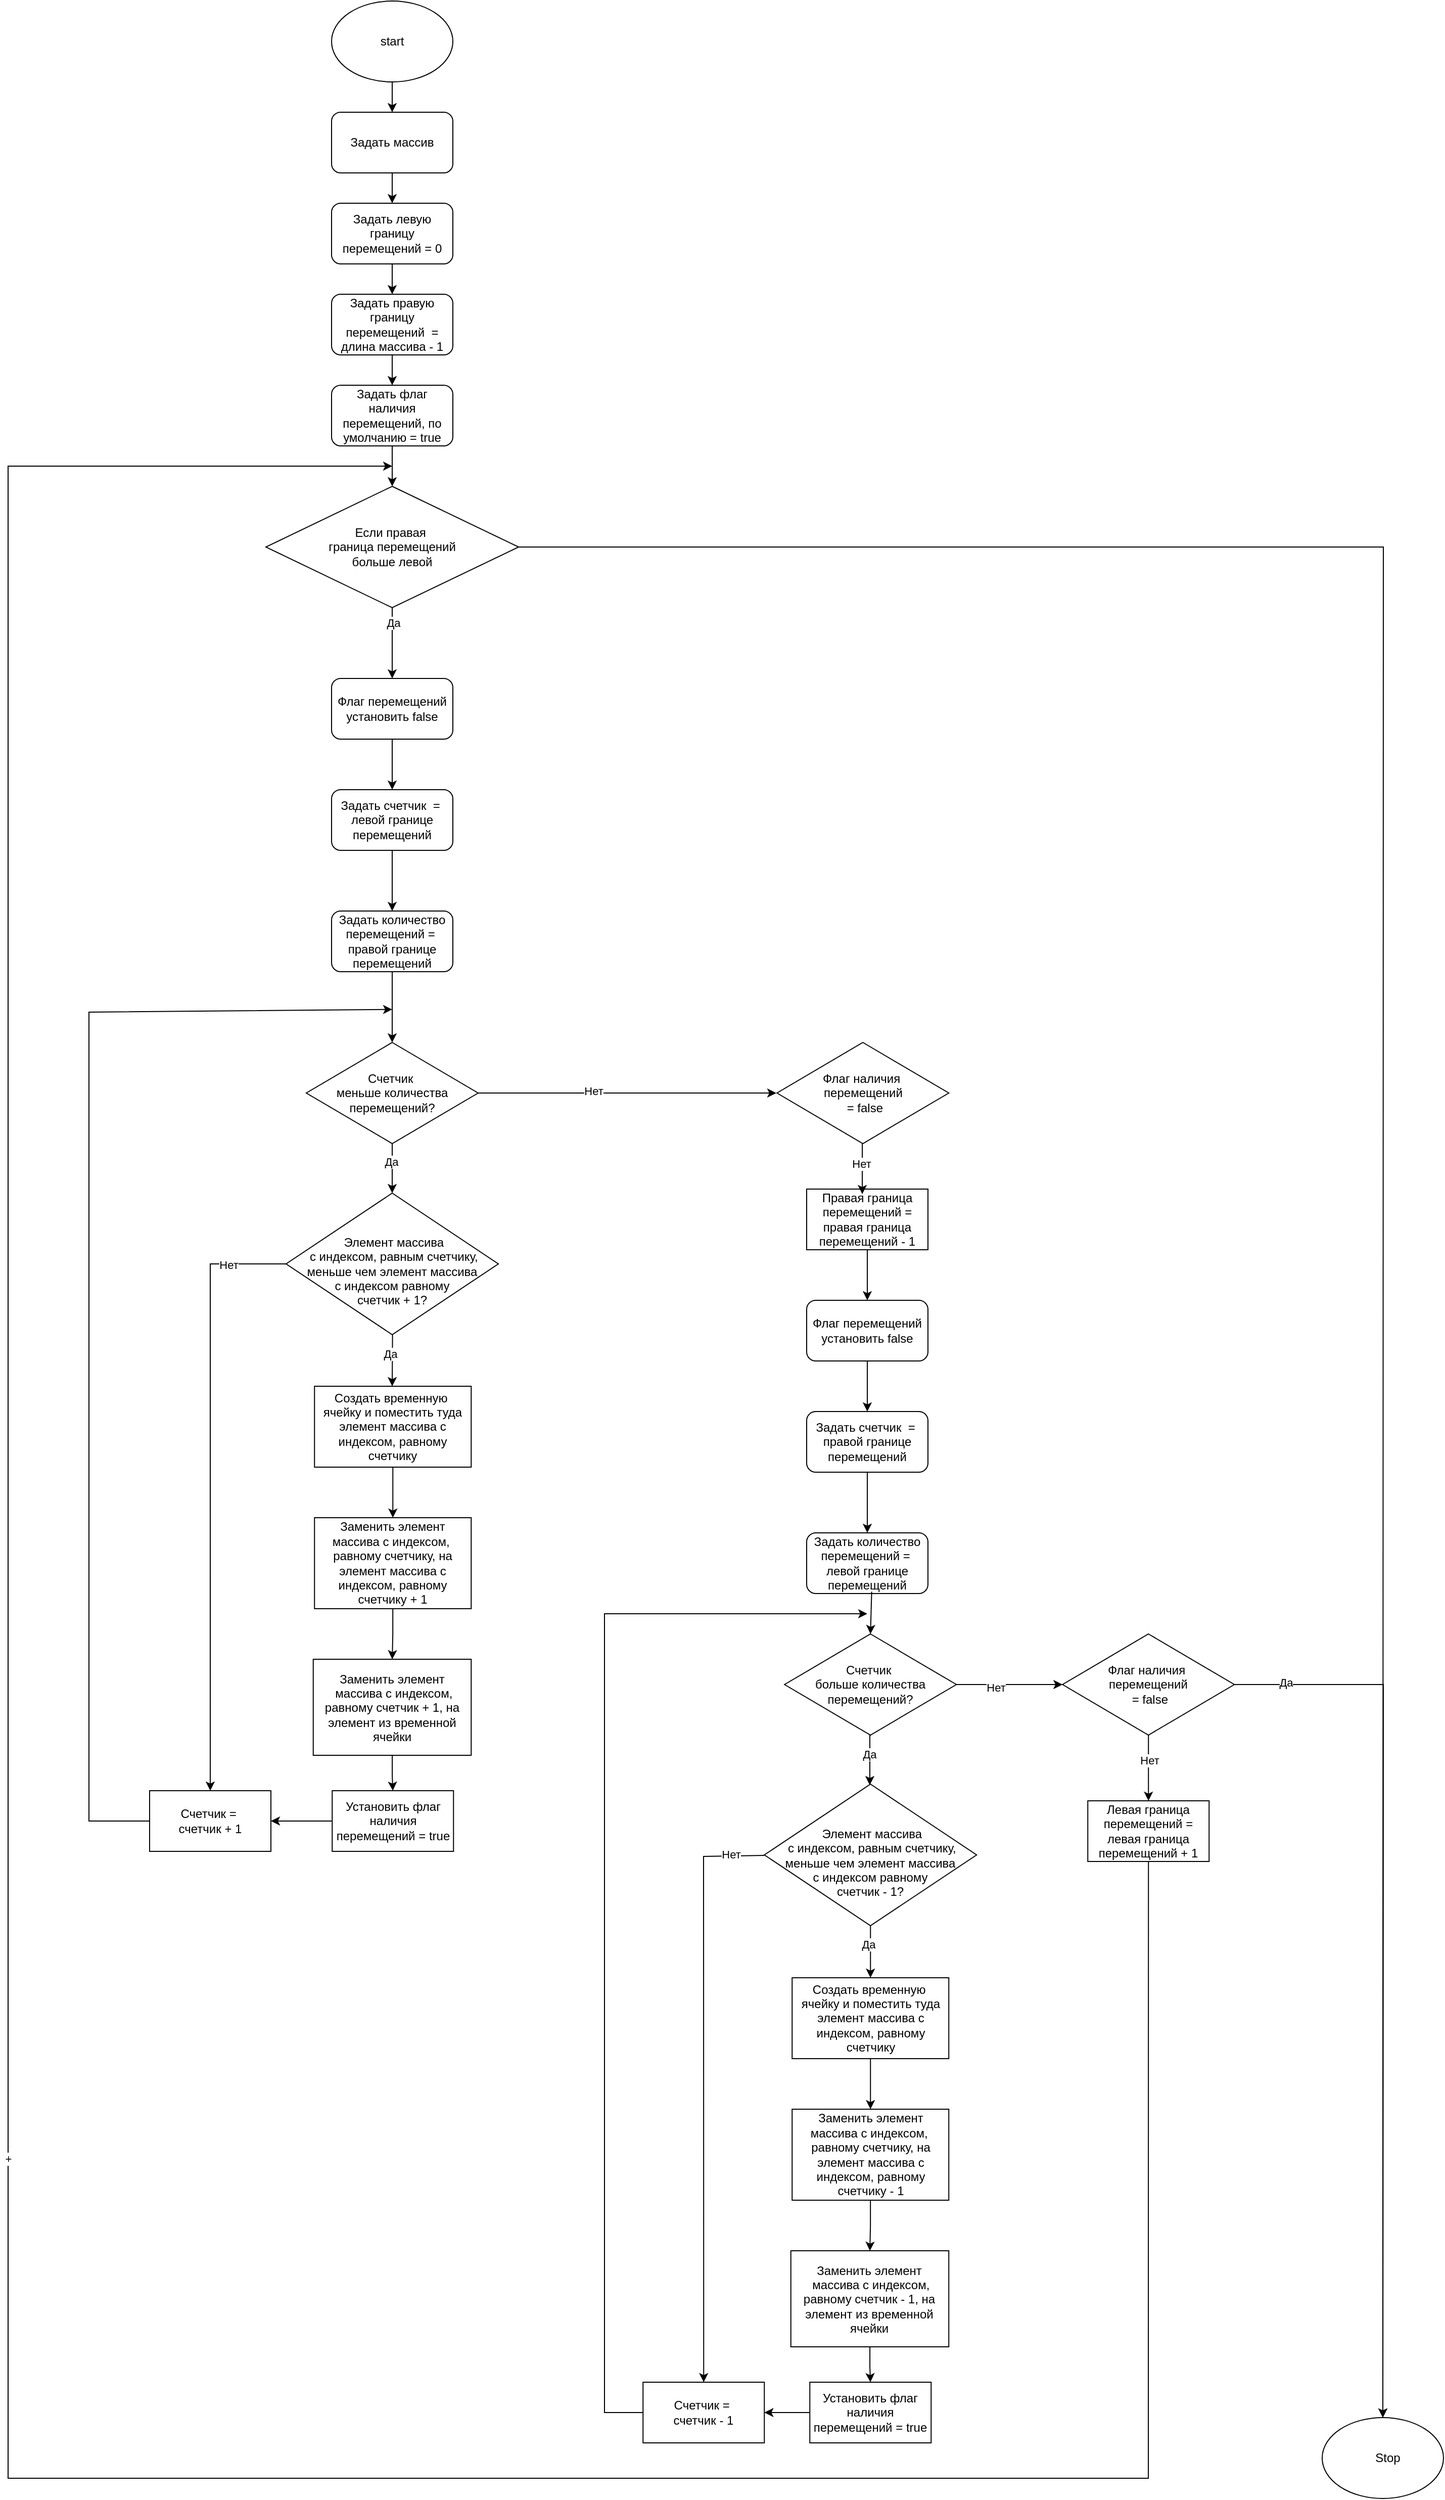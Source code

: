 <mxfile version="27.1.4">
  <diagram id="C5RBs43oDa-KdzZeNtuy" name="Page-1">
    <mxGraphModel dx="2564" dy="950" grid="1" gridSize="10" guides="1" tooltips="1" connect="1" arrows="1" fold="1" page="1" pageScale="1" pageWidth="827" pageHeight="1169" math="0" shadow="0">
      <root>
        <mxCell id="WIyWlLk6GJQsqaUBKTNV-0" />
        <mxCell id="WIyWlLk6GJQsqaUBKTNV-1" parent="WIyWlLk6GJQsqaUBKTNV-0" />
        <mxCell id="gfp63LvyVMhGW3rorWsU-0" value="start" style="ellipse;whiteSpace=wrap;html=1;" parent="WIyWlLk6GJQsqaUBKTNV-1" vertex="1">
          <mxGeometry x="310" y="40" width="120" height="80" as="geometry" />
        </mxCell>
        <mxCell id="gfp63LvyVMhGW3rorWsU-9" value="" style="edgeStyle=orthogonalEdgeStyle;rounded=0;orthogonalLoop=1;jettySize=auto;html=1;" parent="WIyWlLk6GJQsqaUBKTNV-1" source="gfp63LvyVMhGW3rorWsU-1" target="gfp63LvyVMhGW3rorWsU-4" edge="1">
          <mxGeometry relative="1" as="geometry" />
        </mxCell>
        <mxCell id="gfp63LvyVMhGW3rorWsU-1" value="Задать правую границу перемещений&amp;nbsp; = длина массива - 1" style="rounded=1;whiteSpace=wrap;html=1;" parent="WIyWlLk6GJQsqaUBKTNV-1" vertex="1">
          <mxGeometry x="310" y="330" width="120" height="60" as="geometry" />
        </mxCell>
        <mxCell id="gfp63LvyVMhGW3rorWsU-6" value="" style="edgeStyle=orthogonalEdgeStyle;rounded=0;orthogonalLoop=1;jettySize=auto;html=1;" parent="WIyWlLk6GJQsqaUBKTNV-1" source="gfp63LvyVMhGW3rorWsU-2" target="gfp63LvyVMhGW3rorWsU-3" edge="1">
          <mxGeometry relative="1" as="geometry" />
        </mxCell>
        <mxCell id="gfp63LvyVMhGW3rorWsU-2" value="Задать массив" style="rounded=1;whiteSpace=wrap;html=1;" parent="WIyWlLk6GJQsqaUBKTNV-1" vertex="1">
          <mxGeometry x="310" y="150" width="120" height="60" as="geometry" />
        </mxCell>
        <mxCell id="gfp63LvyVMhGW3rorWsU-8" value="" style="edgeStyle=orthogonalEdgeStyle;rounded=0;orthogonalLoop=1;jettySize=auto;html=1;" parent="WIyWlLk6GJQsqaUBKTNV-1" source="gfp63LvyVMhGW3rorWsU-3" target="gfp63LvyVMhGW3rorWsU-1" edge="1">
          <mxGeometry relative="1" as="geometry" />
        </mxCell>
        <mxCell id="gfp63LvyVMhGW3rorWsU-3" value="Задать левую границу перемещений = 0" style="rounded=1;whiteSpace=wrap;html=1;" parent="WIyWlLk6GJQsqaUBKTNV-1" vertex="1">
          <mxGeometry x="310" y="240" width="120" height="60" as="geometry" />
        </mxCell>
        <mxCell id="gfp63LvyVMhGW3rorWsU-4" value="Задать флаг наличия перемещений, по умолчанию = true" style="rounded=1;whiteSpace=wrap;html=1;" parent="WIyWlLk6GJQsqaUBKTNV-1" vertex="1">
          <mxGeometry x="310" y="420" width="120" height="60" as="geometry" />
        </mxCell>
        <mxCell id="gfp63LvyVMhGW3rorWsU-5" value="" style="endArrow=classic;html=1;rounded=0;exitX=0.5;exitY=1;exitDx=0;exitDy=0;entryX=0.5;entryY=0;entryDx=0;entryDy=0;" parent="WIyWlLk6GJQsqaUBKTNV-1" source="gfp63LvyVMhGW3rorWsU-0" target="gfp63LvyVMhGW3rorWsU-2" edge="1">
          <mxGeometry width="50" height="50" relative="1" as="geometry">
            <mxPoint x="390" y="320" as="sourcePoint" />
            <mxPoint x="440" y="270" as="targetPoint" />
          </mxGeometry>
        </mxCell>
        <mxCell id="tacyu3_ozz2BBdDtRD9w-12" value="" style="edgeStyle=orthogonalEdgeStyle;rounded=0;orthogonalLoop=1;jettySize=auto;html=1;" parent="WIyWlLk6GJQsqaUBKTNV-1" source="gfp63LvyVMhGW3rorWsU-10" target="tacyu3_ozz2BBdDtRD9w-11" edge="1">
          <mxGeometry relative="1" as="geometry" />
        </mxCell>
        <mxCell id="tacyu3_ozz2BBdDtRD9w-14" value="Да" style="edgeLabel;html=1;align=center;verticalAlign=middle;resizable=0;points=[];" parent="tacyu3_ozz2BBdDtRD9w-12" vertex="1" connectable="0">
          <mxGeometry x="-0.58" y="1" relative="1" as="geometry">
            <mxPoint as="offset" />
          </mxGeometry>
        </mxCell>
        <mxCell id="0VyIlZetMQkuFZgaHiZZ-38" value="" style="edgeStyle=orthogonalEdgeStyle;rounded=0;orthogonalLoop=1;jettySize=auto;html=1;" parent="WIyWlLk6GJQsqaUBKTNV-1" source="gfp63LvyVMhGW3rorWsU-10" edge="1">
          <mxGeometry relative="1" as="geometry">
            <mxPoint x="1350" y="2430" as="targetPoint" />
          </mxGeometry>
        </mxCell>
        <mxCell id="gfp63LvyVMhGW3rorWsU-10" value="Если правая&amp;nbsp;&lt;div&gt;граница перемещений&lt;div&gt;&amp;nbsp;больше левой&amp;nbsp;&lt;/div&gt;&lt;/div&gt;" style="rhombus;whiteSpace=wrap;html=1;" parent="WIyWlLk6GJQsqaUBKTNV-1" vertex="1">
          <mxGeometry x="245" y="520" width="250" height="120" as="geometry" />
        </mxCell>
        <mxCell id="gfp63LvyVMhGW3rorWsU-11" value="" style="endArrow=classic;html=1;rounded=0;exitX=0.5;exitY=1;exitDx=0;exitDy=0;entryX=0.5;entryY=0;entryDx=0;entryDy=0;" parent="WIyWlLk6GJQsqaUBKTNV-1" source="gfp63LvyVMhGW3rorWsU-4" target="gfp63LvyVMhGW3rorWsU-10" edge="1">
          <mxGeometry width="50" height="50" relative="1" as="geometry">
            <mxPoint x="390" y="610" as="sourcePoint" />
            <mxPoint x="440" y="560" as="targetPoint" />
          </mxGeometry>
        </mxCell>
        <mxCell id="tacyu3_ozz2BBdDtRD9w-6" value="" style="edgeStyle=orthogonalEdgeStyle;rounded=0;orthogonalLoop=1;jettySize=auto;html=1;" parent="WIyWlLk6GJQsqaUBKTNV-1" source="gfp63LvyVMhGW3rorWsU-13" target="gfp63LvyVMhGW3rorWsU-14" edge="1">
          <mxGeometry relative="1" as="geometry" />
        </mxCell>
        <mxCell id="gfp63LvyVMhGW3rorWsU-13" value="Задать счетчик&amp;nbsp; =&amp;nbsp; левой границе перемещений" style="rounded=1;whiteSpace=wrap;html=1;" parent="WIyWlLk6GJQsqaUBKTNV-1" vertex="1">
          <mxGeometry x="310" y="820" width="120" height="60" as="geometry" />
        </mxCell>
        <mxCell id="x1Og1Ffo0mNl0eoL6dnK-1" value="" style="edgeStyle=orthogonalEdgeStyle;rounded=0;orthogonalLoop=1;jettySize=auto;html=1;" parent="WIyWlLk6GJQsqaUBKTNV-1" source="gfp63LvyVMhGW3rorWsU-14" edge="1">
          <mxGeometry relative="1" as="geometry">
            <mxPoint x="370" y="1070" as="targetPoint" />
          </mxGeometry>
        </mxCell>
        <mxCell id="gfp63LvyVMhGW3rorWsU-14" value="Задать количество перемещений =&amp;nbsp;&lt;div&gt;правой границе перемещений&lt;/div&gt;" style="rounded=1;whiteSpace=wrap;html=1;" parent="WIyWlLk6GJQsqaUBKTNV-1" vertex="1">
          <mxGeometry x="310" y="940" width="120" height="60" as="geometry" />
        </mxCell>
        <mxCell id="tacyu3_ozz2BBdDtRD9w-11" value="Флаг перемещений установить false" style="rounded=1;whiteSpace=wrap;html=1;" parent="WIyWlLk6GJQsqaUBKTNV-1" vertex="1">
          <mxGeometry x="310" y="710" width="120" height="60" as="geometry" />
        </mxCell>
        <mxCell id="tacyu3_ozz2BBdDtRD9w-13" value="" style="endArrow=classic;html=1;rounded=0;exitX=0.5;exitY=1;exitDx=0;exitDy=0;entryX=0.5;entryY=0;entryDx=0;entryDy=0;" parent="WIyWlLk6GJQsqaUBKTNV-1" source="tacyu3_ozz2BBdDtRD9w-11" target="gfp63LvyVMhGW3rorWsU-13" edge="1">
          <mxGeometry width="50" height="50" relative="1" as="geometry">
            <mxPoint x="200" y="840" as="sourcePoint" />
            <mxPoint x="250" y="790" as="targetPoint" />
          </mxGeometry>
        </mxCell>
        <mxCell id="x1Og1Ffo0mNl0eoL6dnK-37" value="" style="edgeStyle=orthogonalEdgeStyle;rounded=0;orthogonalLoop=1;jettySize=auto;html=1;" parent="WIyWlLk6GJQsqaUBKTNV-1" source="x1Og1Ffo0mNl0eoL6dnK-2" target="x1Og1Ffo0mNl0eoL6dnK-10" edge="1">
          <mxGeometry relative="1" as="geometry" />
        </mxCell>
        <mxCell id="x1Og1Ffo0mNl0eoL6dnK-38" value="Да" style="edgeLabel;html=1;align=center;verticalAlign=middle;resizable=0;points=[];" parent="x1Og1Ffo0mNl0eoL6dnK-37" vertex="1" connectable="0">
          <mxGeometry x="-0.257" y="-1" relative="1" as="geometry">
            <mxPoint as="offset" />
          </mxGeometry>
        </mxCell>
        <mxCell id="x1Og1Ffo0mNl0eoL6dnK-2" value="Счетчик&amp;nbsp;&lt;div&gt;меньше количества перемещений?&lt;/div&gt;" style="rhombus;whiteSpace=wrap;html=1;" parent="WIyWlLk6GJQsqaUBKTNV-1" vertex="1">
          <mxGeometry x="285" y="1070" width="170" height="100" as="geometry" />
        </mxCell>
        <mxCell id="x1Og1Ffo0mNl0eoL6dnK-12" value="" style="edgeStyle=orthogonalEdgeStyle;rounded=0;orthogonalLoop=1;jettySize=auto;html=1;" parent="WIyWlLk6GJQsqaUBKTNV-1" edge="1">
          <mxGeometry relative="1" as="geometry">
            <mxPoint x="340" y="1329" as="sourcePoint" />
            <mxPoint x="370" y="1410" as="targetPoint" />
          </mxGeometry>
        </mxCell>
        <mxCell id="x1Og1Ffo0mNl0eoL6dnK-19" value="Да" style="edgeLabel;html=1;align=center;verticalAlign=middle;resizable=0;points=[];" parent="x1Og1Ffo0mNl0eoL6dnK-12" vertex="1" connectable="0">
          <mxGeometry x="-0.147" y="-3" relative="1" as="geometry">
            <mxPoint as="offset" />
          </mxGeometry>
        </mxCell>
        <mxCell id="x1Og1Ffo0mNl0eoL6dnK-31" value="Да" style="edgeLabel;html=1;align=center;verticalAlign=middle;resizable=0;points=[];" parent="x1Og1Ffo0mNl0eoL6dnK-12" vertex="1" connectable="0">
          <mxGeometry x="0.424" y="-2" relative="1" as="geometry">
            <mxPoint as="offset" />
          </mxGeometry>
        </mxCell>
        <mxCell id="0VyIlZetMQkuFZgaHiZZ-17" style="edgeStyle=orthogonalEdgeStyle;rounded=0;orthogonalLoop=1;jettySize=auto;html=1;entryX=0.5;entryY=0;entryDx=0;entryDy=0;" parent="WIyWlLk6GJQsqaUBKTNV-1" source="x1Og1Ffo0mNl0eoL6dnK-10" target="x1Og1Ffo0mNl0eoL6dnK-32" edge="1">
          <mxGeometry relative="1" as="geometry" />
        </mxCell>
        <mxCell id="0VyIlZetMQkuFZgaHiZZ-18" value="Нет" style="edgeLabel;html=1;align=center;verticalAlign=middle;resizable=0;points=[];" parent="0VyIlZetMQkuFZgaHiZZ-17" vertex="1" connectable="0">
          <mxGeometry x="-0.806" y="1" relative="1" as="geometry">
            <mxPoint x="1" as="offset" />
          </mxGeometry>
        </mxCell>
        <mxCell id="x1Og1Ffo0mNl0eoL6dnK-10" value="&lt;div&gt;&lt;br&gt;&lt;/div&gt;&amp;nbsp;Элемент массива&lt;div&gt;&amp;nbsp;с индексом, равным счетчику, меньше чем элемент массива&lt;/div&gt;&lt;div&gt;&amp;nbsp;с индексом равному&amp;nbsp;&lt;/div&gt;&lt;div&gt;счетчик + 1?&lt;/div&gt;" style="rhombus;whiteSpace=wrap;html=1;" parent="WIyWlLk6GJQsqaUBKTNV-1" vertex="1">
          <mxGeometry x="265" y="1219" width="210" height="140" as="geometry" />
        </mxCell>
        <mxCell id="x1Og1Ffo0mNl0eoL6dnK-14" value="" style="edgeStyle=orthogonalEdgeStyle;rounded=0;orthogonalLoop=1;jettySize=auto;html=1;" parent="WIyWlLk6GJQsqaUBKTNV-1" source="x1Og1Ffo0mNl0eoL6dnK-11" target="x1Og1Ffo0mNl0eoL6dnK-13" edge="1">
          <mxGeometry relative="1" as="geometry" />
        </mxCell>
        <mxCell id="x1Og1Ffo0mNl0eoL6dnK-11" value="Создать временную&amp;nbsp;&lt;div&gt;ячейку и поместить туда элемент массива с индексом, равному счетчику&lt;/div&gt;" style="whiteSpace=wrap;html=1;" parent="WIyWlLk6GJQsqaUBKTNV-1" vertex="1">
          <mxGeometry x="293.13" y="1410" width="155" height="80" as="geometry" />
        </mxCell>
        <mxCell id="x1Og1Ffo0mNl0eoL6dnK-16" value="" style="edgeStyle=orthogonalEdgeStyle;rounded=0;orthogonalLoop=1;jettySize=auto;html=1;" parent="WIyWlLk6GJQsqaUBKTNV-1" source="x1Og1Ffo0mNl0eoL6dnK-13" target="x1Og1Ffo0mNl0eoL6dnK-15" edge="1">
          <mxGeometry relative="1" as="geometry" />
        </mxCell>
        <mxCell id="x1Og1Ffo0mNl0eoL6dnK-13" value="Заменить элемент массива с индексом,&amp;nbsp; равному счетчику, на элемент массива с индексом, равному счетчику + 1" style="whiteSpace=wrap;html=1;" parent="WIyWlLk6GJQsqaUBKTNV-1" vertex="1">
          <mxGeometry x="293.13" y="1540" width="155" height="90" as="geometry" />
        </mxCell>
        <mxCell id="x1Og1Ffo0mNl0eoL6dnK-18" value="" style="edgeStyle=orthogonalEdgeStyle;rounded=0;orthogonalLoop=1;jettySize=auto;html=1;" parent="WIyWlLk6GJQsqaUBKTNV-1" source="x1Og1Ffo0mNl0eoL6dnK-15" target="x1Og1Ffo0mNl0eoL6dnK-17" edge="1">
          <mxGeometry relative="1" as="geometry" />
        </mxCell>
        <mxCell id="x1Og1Ffo0mNl0eoL6dnK-15" value="Заменить элемент&lt;div&gt;&amp;nbsp;массива с индексом, равному счетчик + 1, на элемент из временной ячейки&lt;/div&gt;" style="whiteSpace=wrap;html=1;" parent="WIyWlLk6GJQsqaUBKTNV-1" vertex="1">
          <mxGeometry x="291.88" y="1680" width="156.25" height="95" as="geometry" />
        </mxCell>
        <mxCell id="x1Og1Ffo0mNl0eoL6dnK-33" value="" style="edgeStyle=orthogonalEdgeStyle;rounded=0;orthogonalLoop=1;jettySize=auto;html=1;" parent="WIyWlLk6GJQsqaUBKTNV-1" source="x1Og1Ffo0mNl0eoL6dnK-17" target="x1Og1Ffo0mNl0eoL6dnK-32" edge="1">
          <mxGeometry relative="1" as="geometry" />
        </mxCell>
        <mxCell id="x1Og1Ffo0mNl0eoL6dnK-17" value="Установить флаг наличия перемещений = true" style="whiteSpace=wrap;html=1;" parent="WIyWlLk6GJQsqaUBKTNV-1" vertex="1">
          <mxGeometry x="310.635" y="1810" width="120" height="60" as="geometry" />
        </mxCell>
        <mxCell id="x1Og1Ffo0mNl0eoL6dnK-32" value="Счетчик =&amp;nbsp;&lt;div&gt;счетчик + 1&lt;/div&gt;" style="whiteSpace=wrap;html=1;" parent="WIyWlLk6GJQsqaUBKTNV-1" vertex="1">
          <mxGeometry x="129.995" y="1810" width="120" height="60" as="geometry" />
        </mxCell>
        <mxCell id="x1Og1Ffo0mNl0eoL6dnK-50" value="" style="edgeStyle=orthogonalEdgeStyle;rounded=0;orthogonalLoop=1;jettySize=auto;html=1;" parent="WIyWlLk6GJQsqaUBKTNV-1" source="x1Og1Ffo0mNl0eoL6dnK-41" target="x1Og1Ffo0mNl0eoL6dnK-48" edge="1">
          <mxGeometry relative="1" as="geometry" />
        </mxCell>
        <mxCell id="x1Og1Ffo0mNl0eoL6dnK-41" value="Правая граница перемещений = правая граница перемещений - 1" style="whiteSpace=wrap;html=1;" parent="WIyWlLk6GJQsqaUBKTNV-1" vertex="1">
          <mxGeometry x="780" y="1215" width="120" height="60" as="geometry" />
        </mxCell>
        <mxCell id="x1Og1Ffo0mNl0eoL6dnK-45" value="" style="edgeStyle=orthogonalEdgeStyle;rounded=0;orthogonalLoop=1;jettySize=auto;html=1;" parent="WIyWlLk6GJQsqaUBKTNV-1" source="x1Og1Ffo0mNl0eoL6dnK-46" target="x1Og1Ffo0mNl0eoL6dnK-47" edge="1">
          <mxGeometry relative="1" as="geometry" />
        </mxCell>
        <mxCell id="x1Og1Ffo0mNl0eoL6dnK-46" value="Задать счетчик&amp;nbsp; =&amp;nbsp; правой границе перемещений" style="rounded=1;whiteSpace=wrap;html=1;" parent="WIyWlLk6GJQsqaUBKTNV-1" vertex="1">
          <mxGeometry x="780" y="1435" width="120" height="60" as="geometry" />
        </mxCell>
        <mxCell id="x1Og1Ffo0mNl0eoL6dnK-47" value="Задать количество перемещений =&amp;nbsp;&lt;div&gt;левой границе перемещений&lt;/div&gt;" style="rounded=1;whiteSpace=wrap;html=1;" parent="WIyWlLk6GJQsqaUBKTNV-1" vertex="1">
          <mxGeometry x="780" y="1555" width="120" height="60" as="geometry" />
        </mxCell>
        <mxCell id="x1Og1Ffo0mNl0eoL6dnK-48" value="Флаг перемещений установить false" style="rounded=1;whiteSpace=wrap;html=1;" parent="WIyWlLk6GJQsqaUBKTNV-1" vertex="1">
          <mxGeometry x="780" y="1325" width="120" height="60" as="geometry" />
        </mxCell>
        <mxCell id="x1Og1Ffo0mNl0eoL6dnK-49" value="" style="endArrow=classic;html=1;rounded=0;exitX=0.5;exitY=1;exitDx=0;exitDy=0;entryX=0.5;entryY=0;entryDx=0;entryDy=0;" parent="WIyWlLk6GJQsqaUBKTNV-1" source="x1Og1Ffo0mNl0eoL6dnK-48" target="x1Og1Ffo0mNl0eoL6dnK-46" edge="1">
          <mxGeometry width="50" height="50" relative="1" as="geometry">
            <mxPoint x="670" y="1455" as="sourcePoint" />
            <mxPoint x="720" y="1405" as="targetPoint" />
          </mxGeometry>
        </mxCell>
        <mxCell id="x1Og1Ffo0mNl0eoL6dnK-51" value="" style="edgeStyle=orthogonalEdgeStyle;rounded=0;orthogonalLoop=1;jettySize=auto;html=1;" parent="WIyWlLk6GJQsqaUBKTNV-1" edge="1">
          <mxGeometry relative="1" as="geometry">
            <mxPoint x="842.5" y="1755" as="sourcePoint" />
            <Array as="points">
              <mxPoint x="843" y="1795" />
              <mxPoint x="843" y="1795" />
            </Array>
            <mxPoint x="842.4" y="1804.487" as="targetPoint" />
          </mxGeometry>
        </mxCell>
        <mxCell id="x1Og1Ffo0mNl0eoL6dnK-52" value="Да" style="edgeLabel;html=1;align=center;verticalAlign=middle;resizable=0;points=[];" parent="x1Og1Ffo0mNl0eoL6dnK-51" vertex="1" connectable="0">
          <mxGeometry x="-0.257" y="-1" relative="1" as="geometry">
            <mxPoint as="offset" />
          </mxGeometry>
        </mxCell>
        <mxCell id="0VyIlZetMQkuFZgaHiZZ-13" value="" style="edgeStyle=orthogonalEdgeStyle;rounded=0;orthogonalLoop=1;jettySize=auto;html=1;" parent="WIyWlLk6GJQsqaUBKTNV-1" source="x1Og1Ffo0mNl0eoL6dnK-53" edge="1">
          <mxGeometry relative="1" as="geometry">
            <mxPoint x="1033.13" y="1705" as="targetPoint" />
          </mxGeometry>
        </mxCell>
        <mxCell id="0VyIlZetMQkuFZgaHiZZ-28" value="Нет" style="edgeLabel;html=1;align=center;verticalAlign=middle;resizable=0;points=[];" parent="0VyIlZetMQkuFZgaHiZZ-13" vertex="1" connectable="0">
          <mxGeometry x="-0.268" y="-3" relative="1" as="geometry">
            <mxPoint as="offset" />
          </mxGeometry>
        </mxCell>
        <mxCell id="x1Og1Ffo0mNl0eoL6dnK-53" value="Счетчик&amp;nbsp;&lt;div&gt;больше количества перемещений?&lt;/div&gt;" style="rhombus;whiteSpace=wrap;html=1;" parent="WIyWlLk6GJQsqaUBKTNV-1" vertex="1">
          <mxGeometry x="758.13" y="1655" width="170" height="100" as="geometry" />
        </mxCell>
        <mxCell id="0VyIlZetMQkuFZgaHiZZ-10" value="" style="edgeStyle=orthogonalEdgeStyle;rounded=0;orthogonalLoop=1;jettySize=auto;html=1;" parent="WIyWlLk6GJQsqaUBKTNV-1" source="x1Og1Ffo0mNl0eoL6dnK-57" target="x1Og1Ffo0mNl0eoL6dnK-59" edge="1">
          <mxGeometry relative="1" as="geometry" />
        </mxCell>
        <mxCell id="0VyIlZetMQkuFZgaHiZZ-11" value="Да" style="edgeLabel;html=1;align=center;verticalAlign=middle;resizable=0;points=[];" parent="0VyIlZetMQkuFZgaHiZZ-10" vertex="1" connectable="0">
          <mxGeometry x="-0.277" y="-2" relative="1" as="geometry">
            <mxPoint as="offset" />
          </mxGeometry>
        </mxCell>
        <mxCell id="x1Og1Ffo0mNl0eoL6dnK-57" value="&lt;div&gt;&lt;br&gt;&lt;/div&gt;&amp;nbsp;Элемент массива&lt;div&gt;&amp;nbsp;с индексом, равным счетчику, меньше чем элемент массива&lt;/div&gt;&lt;div&gt;&amp;nbsp;с индексом равному&amp;nbsp;&lt;/div&gt;&lt;div&gt;счетчик - 1?&lt;/div&gt;" style="rhombus;whiteSpace=wrap;html=1;" parent="WIyWlLk6GJQsqaUBKTNV-1" vertex="1">
          <mxGeometry x="738.14" y="1803.5" width="210" height="140" as="geometry" />
        </mxCell>
        <mxCell id="x1Og1Ffo0mNl0eoL6dnK-58" value="" style="edgeStyle=orthogonalEdgeStyle;rounded=0;orthogonalLoop=1;jettySize=auto;html=1;" parent="WIyWlLk6GJQsqaUBKTNV-1" source="x1Og1Ffo0mNl0eoL6dnK-59" target="x1Og1Ffo0mNl0eoL6dnK-61" edge="1">
          <mxGeometry relative="1" as="geometry" />
        </mxCell>
        <mxCell id="x1Og1Ffo0mNl0eoL6dnK-59" value="Создать временную&amp;nbsp;&lt;div&gt;ячейку и поместить туда элемент массива с индексом, равному счетчику&lt;/div&gt;" style="whiteSpace=wrap;html=1;" parent="WIyWlLk6GJQsqaUBKTNV-1" vertex="1">
          <mxGeometry x="765.63" y="1995" width="155" height="80" as="geometry" />
        </mxCell>
        <mxCell id="x1Og1Ffo0mNl0eoL6dnK-60" value="" style="edgeStyle=orthogonalEdgeStyle;rounded=0;orthogonalLoop=1;jettySize=auto;html=1;" parent="WIyWlLk6GJQsqaUBKTNV-1" source="x1Og1Ffo0mNl0eoL6dnK-61" target="x1Og1Ffo0mNl0eoL6dnK-63" edge="1">
          <mxGeometry relative="1" as="geometry" />
        </mxCell>
        <mxCell id="x1Og1Ffo0mNl0eoL6dnK-61" value="Заменить элемент массива с индексом,&amp;nbsp; равному счетчику, на элемент массива с индексом, равному счетчику - 1" style="whiteSpace=wrap;html=1;" parent="WIyWlLk6GJQsqaUBKTNV-1" vertex="1">
          <mxGeometry x="765.63" y="2125" width="155" height="90" as="geometry" />
        </mxCell>
        <mxCell id="x1Og1Ffo0mNl0eoL6dnK-62" value="" style="edgeStyle=orthogonalEdgeStyle;rounded=0;orthogonalLoop=1;jettySize=auto;html=1;" parent="WIyWlLk6GJQsqaUBKTNV-1" source="x1Og1Ffo0mNl0eoL6dnK-63" target="x1Og1Ffo0mNl0eoL6dnK-65" edge="1">
          <mxGeometry relative="1" as="geometry" />
        </mxCell>
        <mxCell id="x1Og1Ffo0mNl0eoL6dnK-63" value="Заменить элемент&lt;div&gt;&amp;nbsp;массива с индексом, равному счетчик - 1, на элемент из временной ячейки&lt;/div&gt;" style="whiteSpace=wrap;html=1;" parent="WIyWlLk6GJQsqaUBKTNV-1" vertex="1">
          <mxGeometry x="764.38" y="2265" width="156.25" height="95" as="geometry" />
        </mxCell>
        <mxCell id="x1Og1Ffo0mNl0eoL6dnK-64" value="" style="edgeStyle=orthogonalEdgeStyle;rounded=0;orthogonalLoop=1;jettySize=auto;html=1;" parent="WIyWlLk6GJQsqaUBKTNV-1" source="x1Og1Ffo0mNl0eoL6dnK-65" target="x1Og1Ffo0mNl0eoL6dnK-66" edge="1">
          <mxGeometry relative="1" as="geometry" />
        </mxCell>
        <mxCell id="x1Og1Ffo0mNl0eoL6dnK-65" value="Установить флаг наличия перемещений = true" style="whiteSpace=wrap;html=1;" parent="WIyWlLk6GJQsqaUBKTNV-1" vertex="1">
          <mxGeometry x="783.135" y="2395" width="120" height="60" as="geometry" />
        </mxCell>
        <mxCell id="x1Og1Ffo0mNl0eoL6dnK-66" value="Счетчик =&amp;nbsp;&lt;div&gt;счетчик - 1&lt;/div&gt;" style="whiteSpace=wrap;html=1;" parent="WIyWlLk6GJQsqaUBKTNV-1" vertex="1">
          <mxGeometry x="618.135" y="2395" width="120" height="60" as="geometry" />
        </mxCell>
        <mxCell id="x1Og1Ffo0mNl0eoL6dnK-74" value="" style="endArrow=classic;html=1;rounded=0;entryX=0.5;entryY=0;entryDx=0;entryDy=0;exitX=0.536;exitY=0.971;exitDx=0;exitDy=0;exitPerimeter=0;" parent="WIyWlLk6GJQsqaUBKTNV-1" source="x1Og1Ffo0mNl0eoL6dnK-47" target="x1Og1Ffo0mNl0eoL6dnK-53" edge="1">
          <mxGeometry width="50" height="50" relative="1" as="geometry">
            <mxPoint x="860" y="1735" as="sourcePoint" />
            <mxPoint x="910" y="1685" as="targetPoint" />
          </mxGeometry>
        </mxCell>
        <mxCell id="0VyIlZetMQkuFZgaHiZZ-5" value="" style="endArrow=classic;html=1;rounded=0;exitX=0;exitY=0.5;exitDx=0;exitDy=0;entryX=0.5;entryY=0;entryDx=0;entryDy=0;" parent="WIyWlLk6GJQsqaUBKTNV-1" target="x1Og1Ffo0mNl0eoL6dnK-66" edge="1">
          <mxGeometry width="50" height="50" relative="1" as="geometry">
            <mxPoint x="738.13" y="1874" as="sourcePoint" />
            <mxPoint x="1060" y="2095" as="targetPoint" />
            <Array as="points">
              <mxPoint x="678" y="1875" />
            </Array>
          </mxGeometry>
        </mxCell>
        <mxCell id="0VyIlZetMQkuFZgaHiZZ-6" value="Нет" style="edgeLabel;html=1;align=center;verticalAlign=middle;resizable=0;points=[];" parent="0VyIlZetMQkuFZgaHiZZ-5" vertex="1" connectable="0">
          <mxGeometry x="-0.885" y="-2" relative="1" as="geometry">
            <mxPoint as="offset" />
          </mxGeometry>
        </mxCell>
        <mxCell id="0VyIlZetMQkuFZgaHiZZ-7" value="" style="endArrow=classic;html=1;rounded=0;exitX=0;exitY=0.5;exitDx=0;exitDy=0;" parent="WIyWlLk6GJQsqaUBKTNV-1" source="x1Og1Ffo0mNl0eoL6dnK-66" edge="1">
          <mxGeometry width="50" height="50" relative="1" as="geometry">
            <mxPoint x="1010" y="2145" as="sourcePoint" />
            <mxPoint x="840" y="1635" as="targetPoint" />
            <Array as="points">
              <mxPoint x="580" y="2425" />
              <mxPoint x="580" y="1635" />
            </Array>
          </mxGeometry>
        </mxCell>
        <mxCell id="0VyIlZetMQkuFZgaHiZZ-19" value="" style="endArrow=classic;html=1;rounded=0;exitX=0;exitY=0.5;exitDx=0;exitDy=0;" parent="WIyWlLk6GJQsqaUBKTNV-1" source="x1Og1Ffo0mNl0eoL6dnK-32" edge="1">
          <mxGeometry width="50" height="50" relative="1" as="geometry">
            <mxPoint x="460" y="1500" as="sourcePoint" />
            <mxPoint x="370" y="1037.333" as="targetPoint" />
            <Array as="points">
              <mxPoint x="70" y="1840" />
              <mxPoint x="70" y="1040" />
            </Array>
          </mxGeometry>
        </mxCell>
        <mxCell id="0VyIlZetMQkuFZgaHiZZ-21" value="Флаг наличия&amp;nbsp;&lt;div&gt;перемещений&lt;/div&gt;&lt;div&gt;&amp;nbsp;= false&lt;/div&gt;" style="rhombus;whiteSpace=wrap;html=1;" parent="WIyWlLk6GJQsqaUBKTNV-1" vertex="1">
          <mxGeometry x="750.63" y="1070" width="170" height="100" as="geometry" />
        </mxCell>
        <mxCell id="0VyIlZetMQkuFZgaHiZZ-22" value="" style="endArrow=classic;html=1;rounded=0;exitX=1;exitY=0.5;exitDx=0;exitDy=0;" parent="WIyWlLk6GJQsqaUBKTNV-1" source="x1Og1Ffo0mNl0eoL6dnK-2" edge="1">
          <mxGeometry width="50" height="50" relative="1" as="geometry">
            <mxPoint x="780" y="1030" as="sourcePoint" />
            <mxPoint x="750" y="1120" as="targetPoint" />
          </mxGeometry>
        </mxCell>
        <mxCell id="0VyIlZetMQkuFZgaHiZZ-23" value="Нет" style="edgeLabel;html=1;align=center;verticalAlign=middle;resizable=0;points=[];" parent="0VyIlZetMQkuFZgaHiZZ-22" vertex="1" connectable="0">
          <mxGeometry x="-0.226" y="2" relative="1" as="geometry">
            <mxPoint as="offset" />
          </mxGeometry>
        </mxCell>
        <mxCell id="0VyIlZetMQkuFZgaHiZZ-25" value="" style="edgeStyle=orthogonalEdgeStyle;rounded=0;orthogonalLoop=1;jettySize=auto;html=1;" parent="WIyWlLk6GJQsqaUBKTNV-1" edge="1">
          <mxGeometry relative="1" as="geometry">
            <mxPoint x="835.04" y="1170" as="sourcePoint" />
            <mxPoint x="835.04" y="1220" as="targetPoint" />
          </mxGeometry>
        </mxCell>
        <mxCell id="0VyIlZetMQkuFZgaHiZZ-26" value="Нет" style="edgeLabel;html=1;align=center;verticalAlign=middle;resizable=0;points=[];" parent="0VyIlZetMQkuFZgaHiZZ-25" vertex="1" connectable="0">
          <mxGeometry x="-0.2" y="-1" relative="1" as="geometry">
            <mxPoint as="offset" />
          </mxGeometry>
        </mxCell>
        <mxCell id="0VyIlZetMQkuFZgaHiZZ-30" value="" style="edgeStyle=orthogonalEdgeStyle;rounded=0;orthogonalLoop=1;jettySize=auto;html=1;" parent="WIyWlLk6GJQsqaUBKTNV-1" source="0VyIlZetMQkuFZgaHiZZ-27" target="0VyIlZetMQkuFZgaHiZZ-29" edge="1">
          <mxGeometry relative="1" as="geometry" />
        </mxCell>
        <mxCell id="0VyIlZetMQkuFZgaHiZZ-31" value="Нет" style="edgeLabel;html=1;align=center;verticalAlign=middle;resizable=0;points=[];" parent="0VyIlZetMQkuFZgaHiZZ-30" vertex="1" connectable="0">
          <mxGeometry x="-0.225" y="1" relative="1" as="geometry">
            <mxPoint as="offset" />
          </mxGeometry>
        </mxCell>
        <mxCell id="0VyIlZetMQkuFZgaHiZZ-34" value="" style="edgeStyle=orthogonalEdgeStyle;rounded=0;orthogonalLoop=1;jettySize=auto;html=1;" parent="WIyWlLk6GJQsqaUBKTNV-1" source="0VyIlZetMQkuFZgaHiZZ-27" edge="1">
          <mxGeometry relative="1" as="geometry">
            <mxPoint x="1350.0" y="2430" as="targetPoint" />
          </mxGeometry>
        </mxCell>
        <mxCell id="0VyIlZetMQkuFZgaHiZZ-39" value="Да" style="edgeLabel;html=1;align=center;verticalAlign=middle;resizable=0;points=[];" parent="0VyIlZetMQkuFZgaHiZZ-34" vertex="1" connectable="0">
          <mxGeometry x="-0.883" y="2" relative="1" as="geometry">
            <mxPoint as="offset" />
          </mxGeometry>
        </mxCell>
        <mxCell id="0VyIlZetMQkuFZgaHiZZ-27" value="Флаг наличия&amp;nbsp;&lt;div&gt;перемещений&lt;/div&gt;&lt;div&gt;&amp;nbsp;= false&lt;/div&gt;" style="rhombus;whiteSpace=wrap;html=1;" parent="WIyWlLk6GJQsqaUBKTNV-1" vertex="1">
          <mxGeometry x="1033.13" y="1655" width="170" height="100" as="geometry" />
        </mxCell>
        <mxCell id="0VyIlZetMQkuFZgaHiZZ-29" value="Левая граница перемещений = левая граница перемещений + 1" style="whiteSpace=wrap;html=1;" parent="WIyWlLk6GJQsqaUBKTNV-1" vertex="1">
          <mxGeometry x="1058.13" y="1820" width="120" height="60" as="geometry" />
        </mxCell>
        <mxCell id="0VyIlZetMQkuFZgaHiZZ-32" value="+" style="endArrow=classic;html=1;rounded=0;exitX=0.5;exitY=1;exitDx=0;exitDy=0;" parent="WIyWlLk6GJQsqaUBKTNV-1" source="0VyIlZetMQkuFZgaHiZZ-29" edge="1">
          <mxGeometry width="50" height="50" relative="1" as="geometry">
            <mxPoint x="1260" y="2920" as="sourcePoint" />
            <mxPoint x="370" y="500" as="targetPoint" />
            <Array as="points">
              <mxPoint x="1118" y="2490" />
              <mxPoint x="-10" y="2490" />
              <mxPoint x="-10" y="500" />
            </Array>
          </mxGeometry>
        </mxCell>
        <mxCell id="0VyIlZetMQkuFZgaHiZZ-36" value="&amp;nbsp; &amp;nbsp;Stop" style="ellipse;whiteSpace=wrap;html=1;" parent="WIyWlLk6GJQsqaUBKTNV-1" vertex="1">
          <mxGeometry x="1290" y="2430" width="120" height="80" as="geometry" />
        </mxCell>
      </root>
    </mxGraphModel>
  </diagram>
</mxfile>
